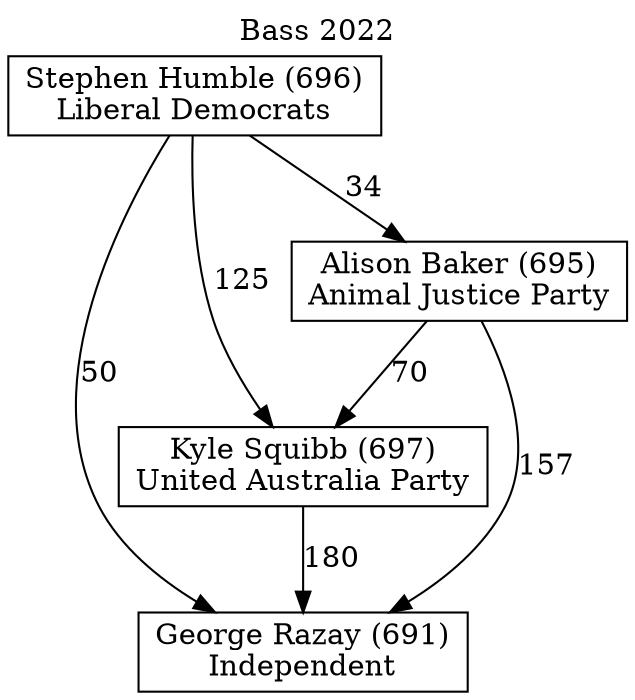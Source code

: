 // House preference flow
digraph "George Razay (691)_Bass_2022" {
	graph [label="Bass 2022" labelloc=t mclimit=10]
	node [shape=box]
	"Kyle Squibb (697)" [label="Kyle Squibb (697)
United Australia Party"]
	"George Razay (691)" [label="George Razay (691)
Independent"]
	"Stephen Humble (696)" [label="Stephen Humble (696)
Liberal Democrats"]
	"Alison Baker (695)" [label="Alison Baker (695)
Animal Justice Party"]
	"Stephen Humble (696)" -> "Alison Baker (695)" [label=34]
	"Kyle Squibb (697)" -> "George Razay (691)" [label=180]
	"Stephen Humble (696)" -> "Kyle Squibb (697)" [label=125]
	"Alison Baker (695)" -> "George Razay (691)" [label=157]
	"Stephen Humble (696)" -> "George Razay (691)" [label=50]
	"Alison Baker (695)" -> "Kyle Squibb (697)" [label=70]
}
